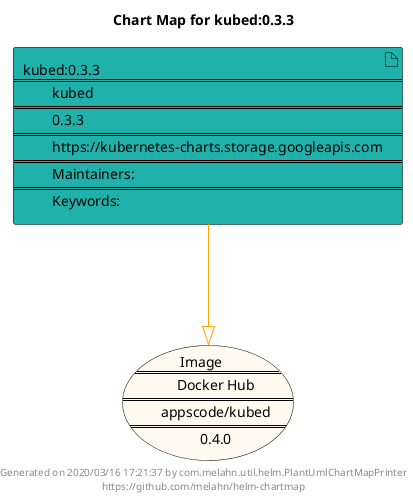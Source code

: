 @startuml
skinparam linetype ortho
skinparam backgroundColor white
skinparam usecaseBorderColor black
skinparam usecaseArrowColor LightSlateGray
skinparam artifactBorderColor black
skinparam artifactArrowColor LightSlateGray

title Chart Map for kubed:0.3.3

'There is one referenced Helm Chart
artifact "kubed:0.3.3\n====\n\tkubed\n====\n\t0.3.3\n====\n\thttps://kubernetes-charts.storage.googleapis.com\n====\n\tMaintainers: \n====\n\tKeywords: " as kubed_0_3_3 #LightSeaGreen

'There is one referenced Docker Image
usecase "Image\n====\n\tDocker Hub\n====\n\tappscode/kubed\n====\n\t0.4.0" as appscode_kubed_0_4_0 #FloralWhite

'Chart Dependencies
kubed_0_3_3--[#orange]-|>appscode_kubed_0_4_0

center footer Generated on 2020/03/16 17:21:37 by com.melahn.util.helm.PlantUmlChartMapPrinter\nhttps://github.com/melahn/helm-chartmap
@enduml
